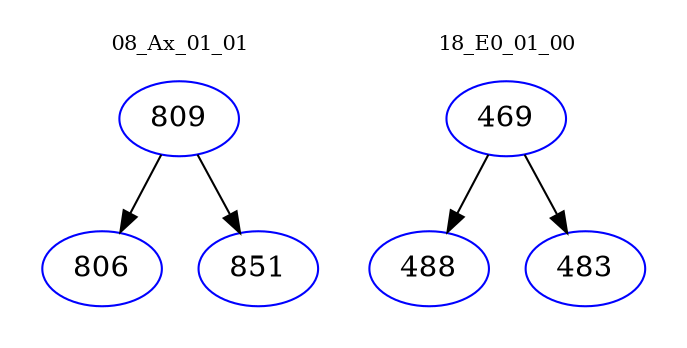 digraph{
subgraph cluster_0 {
color = white
label = "08_Ax_01_01";
fontsize=10;
T0_809 [label="809", color="blue"]
T0_809 -> T0_806 [color="black"]
T0_806 [label="806", color="blue"]
T0_809 -> T0_851 [color="black"]
T0_851 [label="851", color="blue"]
}
subgraph cluster_1 {
color = white
label = "18_E0_01_00";
fontsize=10;
T1_469 [label="469", color="blue"]
T1_469 -> T1_488 [color="black"]
T1_488 [label="488", color="blue"]
T1_469 -> T1_483 [color="black"]
T1_483 [label="483", color="blue"]
}
}
